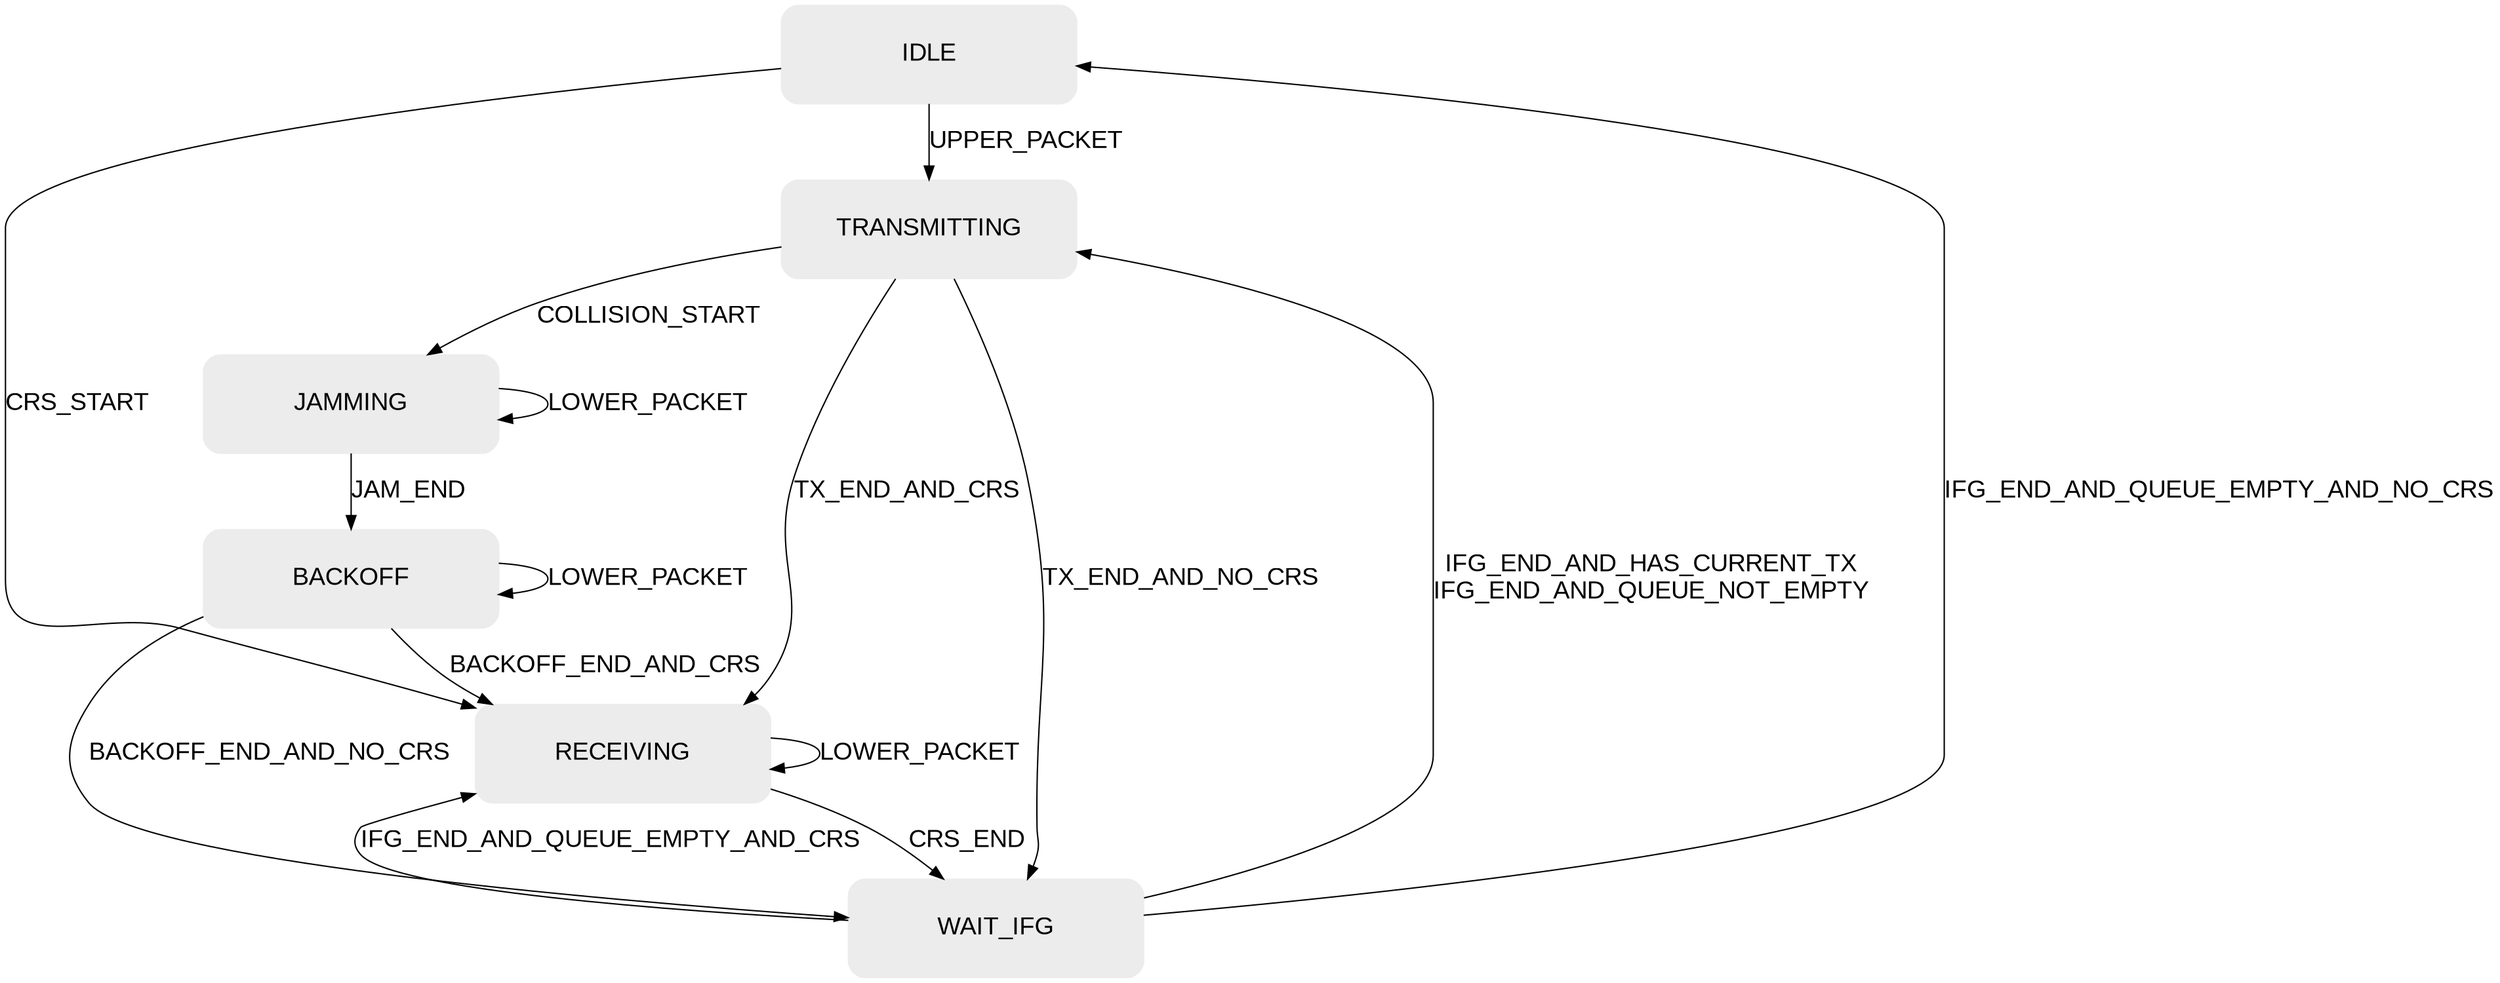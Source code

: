 digraph EthernetCsmaMac {
    nodesep = 0.5;
    ranksep = 0.5;
    node [shape=box, style="rounded,filled", color="#ECECEC", fontname="Arial", fontsize=18, margin=0.15, height=1, width=3];
    edge [fontname="Arial", fontsize=18];

    IDLE;
    TRANSMITTING;
    RECEIVING;
    WAIT_IFG;
    JAMMING;
    BACKOFF;

    IDLE -> TRANSMITTING [label="UPPER_PACKET"];
    IDLE -> RECEIVING [label="CRS_START"];
    WAIT_IFG -> TRANSMITTING [label="IFG_END_AND_HAS_CURRENT_TX\nIFG_END_AND_QUEUE_NOT_EMPTY"];
    WAIT_IFG -> RECEIVING [label="IFG_END_AND_QUEUE_EMPTY_AND_CRS"];
    WAIT_IFG -> IDLE [label="IFG_END_AND_QUEUE_EMPTY_AND_NO_CRS"];
    TRANSMITTING -> WAIT_IFG [label="TX_END_AND_NO_CRS"];
    TRANSMITTING -> RECEIVING [label="TX_END_AND_CRS"];
    TRANSMITTING -> JAMMING [label="COLLISION_START"];
    JAMMING -> BACKOFF [label="JAM_END"];
    JAMMING -> JAMMING [label="LOWER_PACKET"];
    BACKOFF -> WAIT_IFG [label="BACKOFF_END_AND_NO_CRS"];
    BACKOFF -> RECEIVING [label="BACKOFF_END_AND_CRS"];
    BACKOFF -> BACKOFF [label="LOWER_PACKET"];
    RECEIVING -> RECEIVING [label="LOWER_PACKET"];
    RECEIVING -> WAIT_IFG [label="CRS_END"];
}
